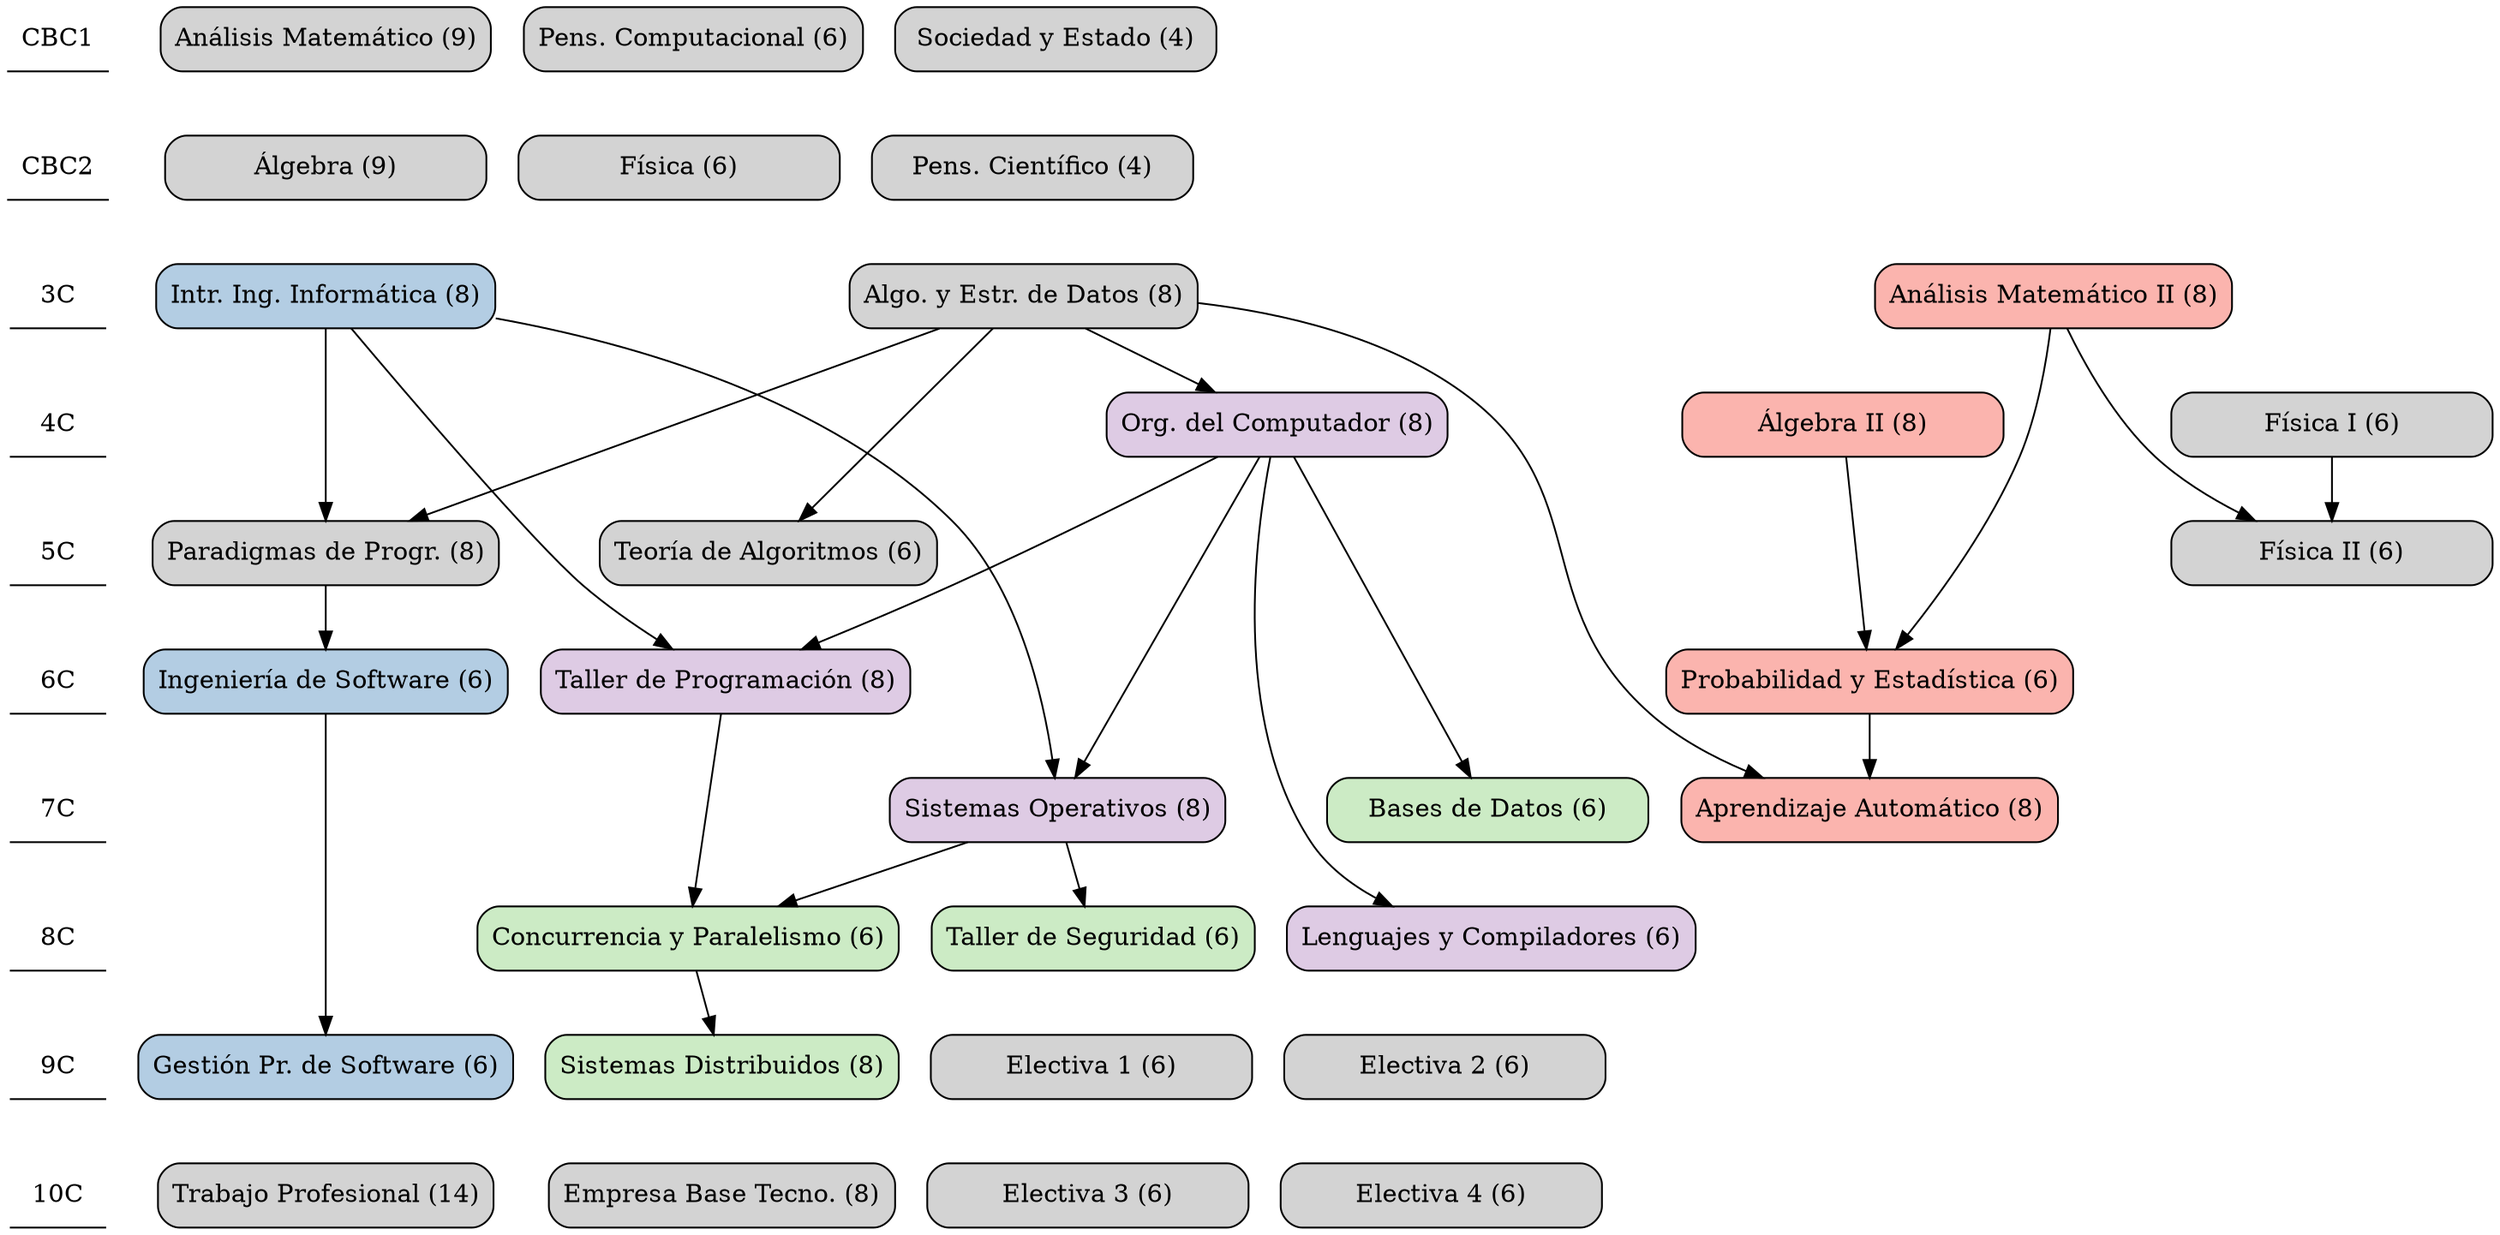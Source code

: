 digraph {
    # grilla vertical de cuatrimestres
    node[shape=underline]
    "CBC1" -> "CBC2" -> "3C" -> "4C" -> "5C" -> "6C" -> "7C" -> "8C" -> "9C" -> "10C" [style=invis]

    # lista de materias
    node [shape=box, style="rounded,filled", width=2.5, colorscheme=pastel14]
    am1[label="Análisis Matemático (9)", group=1]
    alg1[label="Álgebra (9)", group=1]
    pco[label="Pens. Computacional (6)"]
    sye[label="Sociedad y Estado (4)"]
    fis[label="Física (6)"]
    pci[label="Pens. Científico (4)"]

    am2[label="Análisis Matemático II (8)", fillcolor=1, group=1]
    alg2[label="Álgebra II (8)", fillcolor=1, group=1]
    aye[label="Algo. y Estr. de Datos (8)", group=al]
    ids[label="Intr. Ing. Informática (8)", fillcolor=2, group=2]
    is[label="Ingeniería de Software (6)", fillcolor=2, group=2]
    gs[label="Gestión Pr. de Software (6)", fillcolor=2, group=2]
    par[label="Paradigmas de Progr. (8)", group=2]
    tda[label="Teoría de Algoritmos (6)"]
    fi1[label="Física I (6)", group=f]
    fi2[label="Física II (6)", group=f]
    org[label="Org. del Computador (8)", fillcolor=4]
    tal[label="Taller de Programación (8)", fillcolor=4]
    lyc[label="Lenguajes y Compiladores (6)", fillcolor=4]
    so[label="Sistemas Operativos (8)", fillcolor=4]
    pro[label="Probabilidad y Estadística (6)", fillcolor=1, group=1]
    ml[label="Aprendizaje Automático (8)", fillcolor=1, group=1]
    bd[label="Bases de Datos (6)", fillcolor=3]
    seg[label="Taller de Seguridad (6)", fillcolor=3]
    con[label="Concurrencia y Paralelismo (6)", fillcolor=3]
    dis[label="Sistemas Distribuidos (8)", fillcolor=3]

    e1[label="Electiva 1 (6)"]
    e2[label="Electiva 2 (6)"]
    e3[label="Electiva 3 (6)"]
    e4[label="Electiva 4 (6)"]
    tp[label="Trabajo Profesional (14)"]
    emp[label="Empresa Base Tecno. (8)"]

    # distribucion por cuatrimestre
    {rank = same; "CBC1"; am1;  sye; pco;}
    {rank = same; "CBC2"; alg1;  fis; pci;}
    {rank = same; "3C"; am2;  aye; ids;}
    {rank = same; "4C"; alg2; fi1; org;}
    {rank = same; "5C"; fi2; par; tda;}
    {rank = same; "6C"; pro; tal; is;}
    {rank = same; "7C"; so;bd; ml;}
    {rank = same; "8C"; lyc; con;seg;}
    {rank = same; "9C"; dis; gs; e1; e2}
    {rank = same; "10C"; emp; tp; e3; e4}

    # correlatividades
    aye ->  org -> so -> con -> dis
    org -> tal -> con
    ids ->  par -> is -> gs
    aye ->  par
    aye ->  tda
    aye ->  ml
    ids ->  tal
    am2 ->  pro
    am2 ->  fi2
    alg2 -> pro -> ml
    org ->  lyc
    org ->  bd
    fi1 ->  fi2
    ids -> so  ->  seg


    # estas son solo para mantener la disposicion
    am1 -> alg1 -> ids [style=invis]
    gs -> tp [style=invis]
    dis -> emp [style=invis]
}

